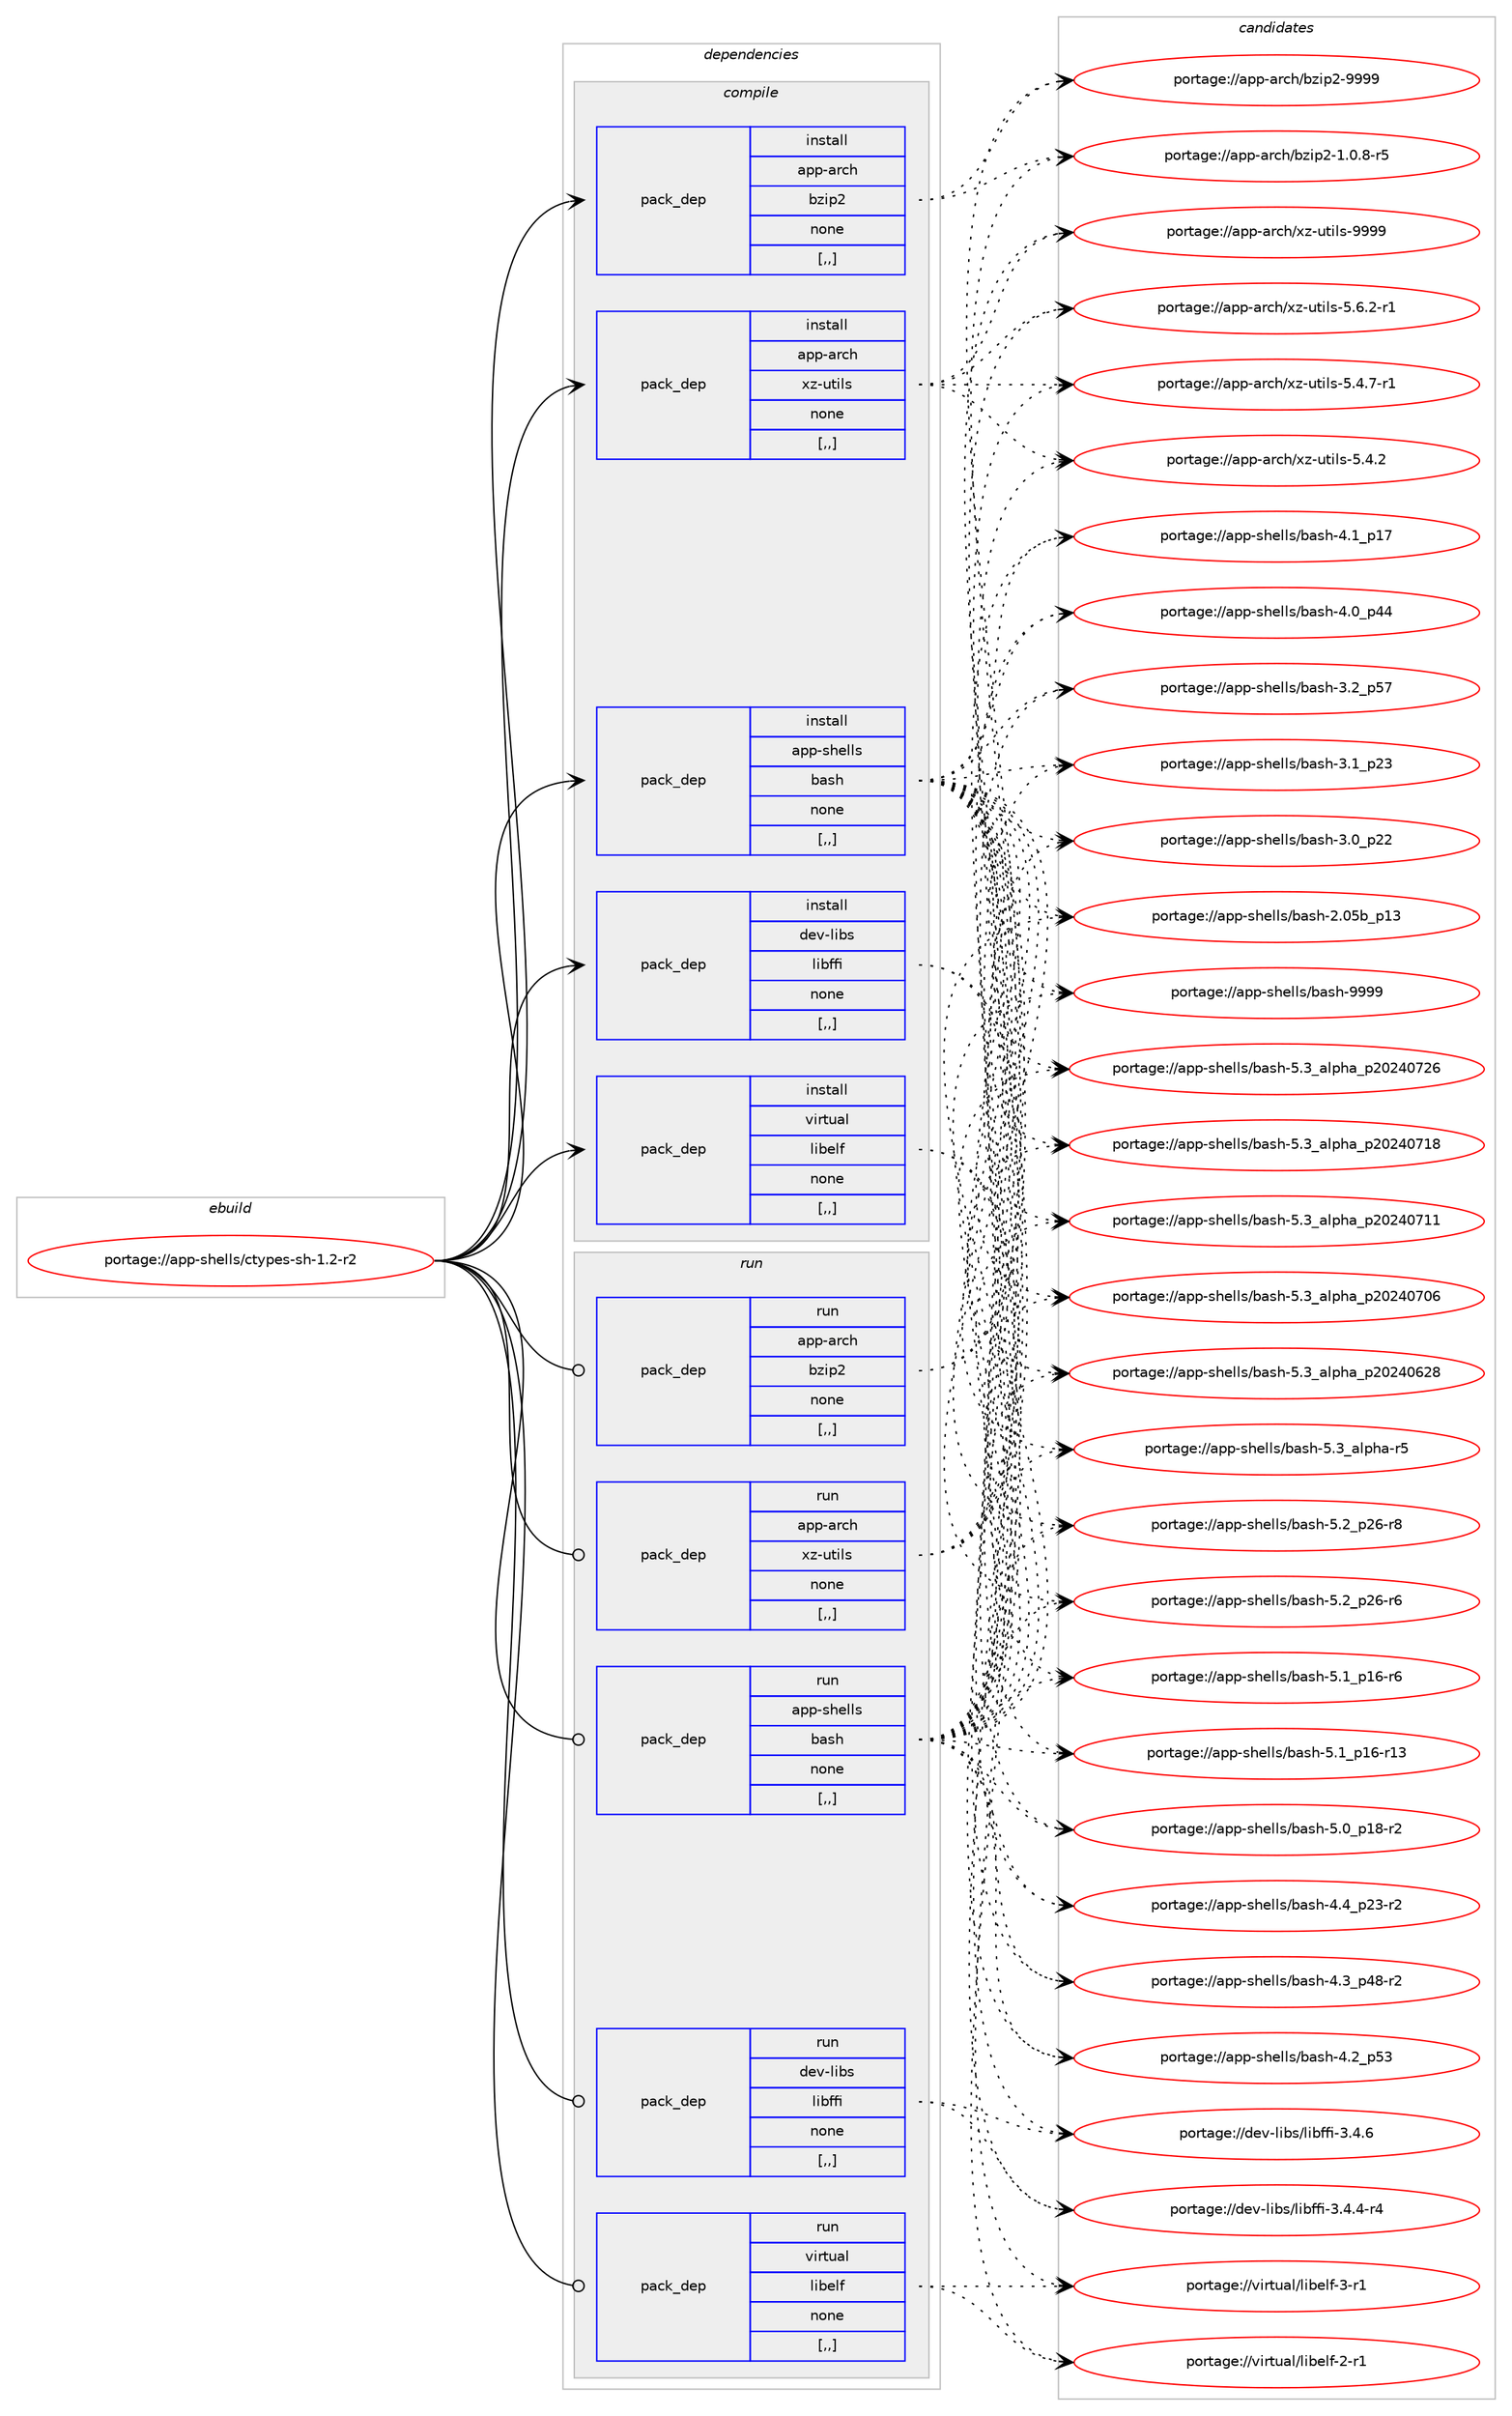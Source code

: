 digraph prolog {

# *************
# Graph options
# *************

newrank=true;
concentrate=true;
compound=true;
graph [rankdir=LR,fontname=Helvetica,fontsize=10,ranksep=1.5];#, ranksep=2.5, nodesep=0.2];
edge  [arrowhead=vee];
node  [fontname=Helvetica,fontsize=10];

# **********
# The ebuild
# **********

subgraph cluster_leftcol {
color=gray;
label=<<i>ebuild</i>>;
id [label="portage://app-shells/ctypes-sh-1.2-r2", color=red, width=4, href="../app-shells/ctypes-sh-1.2-r2.svg"];
}

# ****************
# The dependencies
# ****************

subgraph cluster_midcol {
color=gray;
label=<<i>dependencies</i>>;
subgraph cluster_compile {
fillcolor="#eeeeee";
style=filled;
label=<<i>compile</i>>;
subgraph pack37072 {
dependency52034 [label=<<TABLE BORDER="0" CELLBORDER="1" CELLSPACING="0" CELLPADDING="4" WIDTH="220"><TR><TD ROWSPAN="6" CELLPADDING="30">pack_dep</TD></TR><TR><TD WIDTH="110">install</TD></TR><TR><TD>app-arch</TD></TR><TR><TD>bzip2</TD></TR><TR><TD>none</TD></TR><TR><TD>[,,]</TD></TR></TABLE>>, shape=none, color=blue];
}
id:e -> dependency52034:w [weight=20,style="solid",arrowhead="vee"];
subgraph pack37073 {
dependency52035 [label=<<TABLE BORDER="0" CELLBORDER="1" CELLSPACING="0" CELLPADDING="4" WIDTH="220"><TR><TD ROWSPAN="6" CELLPADDING="30">pack_dep</TD></TR><TR><TD WIDTH="110">install</TD></TR><TR><TD>app-arch</TD></TR><TR><TD>xz-utils</TD></TR><TR><TD>none</TD></TR><TR><TD>[,,]</TD></TR></TABLE>>, shape=none, color=blue];
}
id:e -> dependency52035:w [weight=20,style="solid",arrowhead="vee"];
subgraph pack37074 {
dependency52036 [label=<<TABLE BORDER="0" CELLBORDER="1" CELLSPACING="0" CELLPADDING="4" WIDTH="220"><TR><TD ROWSPAN="6" CELLPADDING="30">pack_dep</TD></TR><TR><TD WIDTH="110">install</TD></TR><TR><TD>app-shells</TD></TR><TR><TD>bash</TD></TR><TR><TD>none</TD></TR><TR><TD>[,,]</TD></TR></TABLE>>, shape=none, color=blue];
}
id:e -> dependency52036:w [weight=20,style="solid",arrowhead="vee"];
subgraph pack37075 {
dependency52037 [label=<<TABLE BORDER="0" CELLBORDER="1" CELLSPACING="0" CELLPADDING="4" WIDTH="220"><TR><TD ROWSPAN="6" CELLPADDING="30">pack_dep</TD></TR><TR><TD WIDTH="110">install</TD></TR><TR><TD>dev-libs</TD></TR><TR><TD>libffi</TD></TR><TR><TD>none</TD></TR><TR><TD>[,,]</TD></TR></TABLE>>, shape=none, color=blue];
}
id:e -> dependency52037:w [weight=20,style="solid",arrowhead="vee"];
subgraph pack37076 {
dependency52038 [label=<<TABLE BORDER="0" CELLBORDER="1" CELLSPACING="0" CELLPADDING="4" WIDTH="220"><TR><TD ROWSPAN="6" CELLPADDING="30">pack_dep</TD></TR><TR><TD WIDTH="110">install</TD></TR><TR><TD>virtual</TD></TR><TR><TD>libelf</TD></TR><TR><TD>none</TD></TR><TR><TD>[,,]</TD></TR></TABLE>>, shape=none, color=blue];
}
id:e -> dependency52038:w [weight=20,style="solid",arrowhead="vee"];
}
subgraph cluster_compileandrun {
fillcolor="#eeeeee";
style=filled;
label=<<i>compile and run</i>>;
}
subgraph cluster_run {
fillcolor="#eeeeee";
style=filled;
label=<<i>run</i>>;
subgraph pack37077 {
dependency52039 [label=<<TABLE BORDER="0" CELLBORDER="1" CELLSPACING="0" CELLPADDING="4" WIDTH="220"><TR><TD ROWSPAN="6" CELLPADDING="30">pack_dep</TD></TR><TR><TD WIDTH="110">run</TD></TR><TR><TD>app-arch</TD></TR><TR><TD>bzip2</TD></TR><TR><TD>none</TD></TR><TR><TD>[,,]</TD></TR></TABLE>>, shape=none, color=blue];
}
id:e -> dependency52039:w [weight=20,style="solid",arrowhead="odot"];
subgraph pack37078 {
dependency52040 [label=<<TABLE BORDER="0" CELLBORDER="1" CELLSPACING="0" CELLPADDING="4" WIDTH="220"><TR><TD ROWSPAN="6" CELLPADDING="30">pack_dep</TD></TR><TR><TD WIDTH="110">run</TD></TR><TR><TD>app-arch</TD></TR><TR><TD>xz-utils</TD></TR><TR><TD>none</TD></TR><TR><TD>[,,]</TD></TR></TABLE>>, shape=none, color=blue];
}
id:e -> dependency52040:w [weight=20,style="solid",arrowhead="odot"];
subgraph pack37079 {
dependency52041 [label=<<TABLE BORDER="0" CELLBORDER="1" CELLSPACING="0" CELLPADDING="4" WIDTH="220"><TR><TD ROWSPAN="6" CELLPADDING="30">pack_dep</TD></TR><TR><TD WIDTH="110">run</TD></TR><TR><TD>app-shells</TD></TR><TR><TD>bash</TD></TR><TR><TD>none</TD></TR><TR><TD>[,,]</TD></TR></TABLE>>, shape=none, color=blue];
}
id:e -> dependency52041:w [weight=20,style="solid",arrowhead="odot"];
subgraph pack37080 {
dependency52042 [label=<<TABLE BORDER="0" CELLBORDER="1" CELLSPACING="0" CELLPADDING="4" WIDTH="220"><TR><TD ROWSPAN="6" CELLPADDING="30">pack_dep</TD></TR><TR><TD WIDTH="110">run</TD></TR><TR><TD>dev-libs</TD></TR><TR><TD>libffi</TD></TR><TR><TD>none</TD></TR><TR><TD>[,,]</TD></TR></TABLE>>, shape=none, color=blue];
}
id:e -> dependency52042:w [weight=20,style="solid",arrowhead="odot"];
subgraph pack37081 {
dependency52043 [label=<<TABLE BORDER="0" CELLBORDER="1" CELLSPACING="0" CELLPADDING="4" WIDTH="220"><TR><TD ROWSPAN="6" CELLPADDING="30">pack_dep</TD></TR><TR><TD WIDTH="110">run</TD></TR><TR><TD>virtual</TD></TR><TR><TD>libelf</TD></TR><TR><TD>none</TD></TR><TR><TD>[,,]</TD></TR></TABLE>>, shape=none, color=blue];
}
id:e -> dependency52043:w [weight=20,style="solid",arrowhead="odot"];
}
}

# **************
# The candidates
# **************

subgraph cluster_choices {
rank=same;
color=gray;
label=<<i>candidates</i>>;

subgraph choice37072 {
color=black;
nodesep=1;
choice971121124597114991044798122105112504557575757 [label="portage://app-arch/bzip2-9999", color=red, width=4,href="../app-arch/bzip2-9999.svg"];
choice971121124597114991044798122105112504549464846564511453 [label="portage://app-arch/bzip2-1.0.8-r5", color=red, width=4,href="../app-arch/bzip2-1.0.8-r5.svg"];
dependency52034:e -> choice971121124597114991044798122105112504557575757:w [style=dotted,weight="100"];
dependency52034:e -> choice971121124597114991044798122105112504549464846564511453:w [style=dotted,weight="100"];
}
subgraph choice37073 {
color=black;
nodesep=1;
choice9711211245971149910447120122451171161051081154557575757 [label="portage://app-arch/xz-utils-9999", color=red, width=4,href="../app-arch/xz-utils-9999.svg"];
choice9711211245971149910447120122451171161051081154553465446504511449 [label="portage://app-arch/xz-utils-5.6.2-r1", color=red, width=4,href="../app-arch/xz-utils-5.6.2-r1.svg"];
choice9711211245971149910447120122451171161051081154553465246554511449 [label="portage://app-arch/xz-utils-5.4.7-r1", color=red, width=4,href="../app-arch/xz-utils-5.4.7-r1.svg"];
choice971121124597114991044712012245117116105108115455346524650 [label="portage://app-arch/xz-utils-5.4.2", color=red, width=4,href="../app-arch/xz-utils-5.4.2.svg"];
dependency52035:e -> choice9711211245971149910447120122451171161051081154557575757:w [style=dotted,weight="100"];
dependency52035:e -> choice9711211245971149910447120122451171161051081154553465446504511449:w [style=dotted,weight="100"];
dependency52035:e -> choice9711211245971149910447120122451171161051081154553465246554511449:w [style=dotted,weight="100"];
dependency52035:e -> choice971121124597114991044712012245117116105108115455346524650:w [style=dotted,weight="100"];
}
subgraph choice37074 {
color=black;
nodesep=1;
choice97112112451151041011081081154798971151044557575757 [label="portage://app-shells/bash-9999", color=red, width=4,href="../app-shells/bash-9999.svg"];
choice971121124511510410110810811547989711510445534651959710811210497951125048505248555054 [label="portage://app-shells/bash-5.3_alpha_p20240726", color=red, width=4,href="../app-shells/bash-5.3_alpha_p20240726.svg"];
choice971121124511510410110810811547989711510445534651959710811210497951125048505248554956 [label="portage://app-shells/bash-5.3_alpha_p20240718", color=red, width=4,href="../app-shells/bash-5.3_alpha_p20240718.svg"];
choice971121124511510410110810811547989711510445534651959710811210497951125048505248554949 [label="portage://app-shells/bash-5.3_alpha_p20240711", color=red, width=4,href="../app-shells/bash-5.3_alpha_p20240711.svg"];
choice971121124511510410110810811547989711510445534651959710811210497951125048505248554854 [label="portage://app-shells/bash-5.3_alpha_p20240706", color=red, width=4,href="../app-shells/bash-5.3_alpha_p20240706.svg"];
choice971121124511510410110810811547989711510445534651959710811210497951125048505248545056 [label="portage://app-shells/bash-5.3_alpha_p20240628", color=red, width=4,href="../app-shells/bash-5.3_alpha_p20240628.svg"];
choice9711211245115104101108108115479897115104455346519597108112104974511453 [label="portage://app-shells/bash-5.3_alpha-r5", color=red, width=4,href="../app-shells/bash-5.3_alpha-r5.svg"];
choice9711211245115104101108108115479897115104455346509511250544511456 [label="portage://app-shells/bash-5.2_p26-r8", color=red, width=4,href="../app-shells/bash-5.2_p26-r8.svg"];
choice9711211245115104101108108115479897115104455346509511250544511454 [label="portage://app-shells/bash-5.2_p26-r6", color=red, width=4,href="../app-shells/bash-5.2_p26-r6.svg"];
choice9711211245115104101108108115479897115104455346499511249544511454 [label="portage://app-shells/bash-5.1_p16-r6", color=red, width=4,href="../app-shells/bash-5.1_p16-r6.svg"];
choice971121124511510410110810811547989711510445534649951124954451144951 [label="portage://app-shells/bash-5.1_p16-r13", color=red, width=4,href="../app-shells/bash-5.1_p16-r13.svg"];
choice9711211245115104101108108115479897115104455346489511249564511450 [label="portage://app-shells/bash-5.0_p18-r2", color=red, width=4,href="../app-shells/bash-5.0_p18-r2.svg"];
choice9711211245115104101108108115479897115104455246529511250514511450 [label="portage://app-shells/bash-4.4_p23-r2", color=red, width=4,href="../app-shells/bash-4.4_p23-r2.svg"];
choice9711211245115104101108108115479897115104455246519511252564511450 [label="portage://app-shells/bash-4.3_p48-r2", color=red, width=4,href="../app-shells/bash-4.3_p48-r2.svg"];
choice971121124511510410110810811547989711510445524650951125351 [label="portage://app-shells/bash-4.2_p53", color=red, width=4,href="../app-shells/bash-4.2_p53.svg"];
choice971121124511510410110810811547989711510445524649951124955 [label="portage://app-shells/bash-4.1_p17", color=red, width=4,href="../app-shells/bash-4.1_p17.svg"];
choice971121124511510410110810811547989711510445524648951125252 [label="portage://app-shells/bash-4.0_p44", color=red, width=4,href="../app-shells/bash-4.0_p44.svg"];
choice971121124511510410110810811547989711510445514650951125355 [label="portage://app-shells/bash-3.2_p57", color=red, width=4,href="../app-shells/bash-3.2_p57.svg"];
choice971121124511510410110810811547989711510445514649951125051 [label="portage://app-shells/bash-3.1_p23", color=red, width=4,href="../app-shells/bash-3.1_p23.svg"];
choice971121124511510410110810811547989711510445514648951125050 [label="portage://app-shells/bash-3.0_p22", color=red, width=4,href="../app-shells/bash-3.0_p22.svg"];
choice9711211245115104101108108115479897115104455046485398951124951 [label="portage://app-shells/bash-2.05b_p13", color=red, width=4,href="../app-shells/bash-2.05b_p13.svg"];
dependency52036:e -> choice97112112451151041011081081154798971151044557575757:w [style=dotted,weight="100"];
dependency52036:e -> choice971121124511510410110810811547989711510445534651959710811210497951125048505248555054:w [style=dotted,weight="100"];
dependency52036:e -> choice971121124511510410110810811547989711510445534651959710811210497951125048505248554956:w [style=dotted,weight="100"];
dependency52036:e -> choice971121124511510410110810811547989711510445534651959710811210497951125048505248554949:w [style=dotted,weight="100"];
dependency52036:e -> choice971121124511510410110810811547989711510445534651959710811210497951125048505248554854:w [style=dotted,weight="100"];
dependency52036:e -> choice971121124511510410110810811547989711510445534651959710811210497951125048505248545056:w [style=dotted,weight="100"];
dependency52036:e -> choice9711211245115104101108108115479897115104455346519597108112104974511453:w [style=dotted,weight="100"];
dependency52036:e -> choice9711211245115104101108108115479897115104455346509511250544511456:w [style=dotted,weight="100"];
dependency52036:e -> choice9711211245115104101108108115479897115104455346509511250544511454:w [style=dotted,weight="100"];
dependency52036:e -> choice9711211245115104101108108115479897115104455346499511249544511454:w [style=dotted,weight="100"];
dependency52036:e -> choice971121124511510410110810811547989711510445534649951124954451144951:w [style=dotted,weight="100"];
dependency52036:e -> choice9711211245115104101108108115479897115104455346489511249564511450:w [style=dotted,weight="100"];
dependency52036:e -> choice9711211245115104101108108115479897115104455246529511250514511450:w [style=dotted,weight="100"];
dependency52036:e -> choice9711211245115104101108108115479897115104455246519511252564511450:w [style=dotted,weight="100"];
dependency52036:e -> choice971121124511510410110810811547989711510445524650951125351:w [style=dotted,weight="100"];
dependency52036:e -> choice971121124511510410110810811547989711510445524649951124955:w [style=dotted,weight="100"];
dependency52036:e -> choice971121124511510410110810811547989711510445524648951125252:w [style=dotted,weight="100"];
dependency52036:e -> choice971121124511510410110810811547989711510445514650951125355:w [style=dotted,weight="100"];
dependency52036:e -> choice971121124511510410110810811547989711510445514649951125051:w [style=dotted,weight="100"];
dependency52036:e -> choice971121124511510410110810811547989711510445514648951125050:w [style=dotted,weight="100"];
dependency52036:e -> choice9711211245115104101108108115479897115104455046485398951124951:w [style=dotted,weight="100"];
}
subgraph choice37075 {
color=black;
nodesep=1;
choice10010111845108105981154710810598102102105455146524654 [label="portage://dev-libs/libffi-3.4.6", color=red, width=4,href="../dev-libs/libffi-3.4.6.svg"];
choice100101118451081059811547108105981021021054551465246524511452 [label="portage://dev-libs/libffi-3.4.4-r4", color=red, width=4,href="../dev-libs/libffi-3.4.4-r4.svg"];
dependency52037:e -> choice10010111845108105981154710810598102102105455146524654:w [style=dotted,weight="100"];
dependency52037:e -> choice100101118451081059811547108105981021021054551465246524511452:w [style=dotted,weight="100"];
}
subgraph choice37076 {
color=black;
nodesep=1;
choice11810511411611797108471081059810110810245514511449 [label="portage://virtual/libelf-3-r1", color=red, width=4,href="../virtual/libelf-3-r1.svg"];
choice11810511411611797108471081059810110810245504511449 [label="portage://virtual/libelf-2-r1", color=red, width=4,href="../virtual/libelf-2-r1.svg"];
dependency52038:e -> choice11810511411611797108471081059810110810245514511449:w [style=dotted,weight="100"];
dependency52038:e -> choice11810511411611797108471081059810110810245504511449:w [style=dotted,weight="100"];
}
subgraph choice37077 {
color=black;
nodesep=1;
choice971121124597114991044798122105112504557575757 [label="portage://app-arch/bzip2-9999", color=red, width=4,href="../app-arch/bzip2-9999.svg"];
choice971121124597114991044798122105112504549464846564511453 [label="portage://app-arch/bzip2-1.0.8-r5", color=red, width=4,href="../app-arch/bzip2-1.0.8-r5.svg"];
dependency52039:e -> choice971121124597114991044798122105112504557575757:w [style=dotted,weight="100"];
dependency52039:e -> choice971121124597114991044798122105112504549464846564511453:w [style=dotted,weight="100"];
}
subgraph choice37078 {
color=black;
nodesep=1;
choice9711211245971149910447120122451171161051081154557575757 [label="portage://app-arch/xz-utils-9999", color=red, width=4,href="../app-arch/xz-utils-9999.svg"];
choice9711211245971149910447120122451171161051081154553465446504511449 [label="portage://app-arch/xz-utils-5.6.2-r1", color=red, width=4,href="../app-arch/xz-utils-5.6.2-r1.svg"];
choice9711211245971149910447120122451171161051081154553465246554511449 [label="portage://app-arch/xz-utils-5.4.7-r1", color=red, width=4,href="../app-arch/xz-utils-5.4.7-r1.svg"];
choice971121124597114991044712012245117116105108115455346524650 [label="portage://app-arch/xz-utils-5.4.2", color=red, width=4,href="../app-arch/xz-utils-5.4.2.svg"];
dependency52040:e -> choice9711211245971149910447120122451171161051081154557575757:w [style=dotted,weight="100"];
dependency52040:e -> choice9711211245971149910447120122451171161051081154553465446504511449:w [style=dotted,weight="100"];
dependency52040:e -> choice9711211245971149910447120122451171161051081154553465246554511449:w [style=dotted,weight="100"];
dependency52040:e -> choice971121124597114991044712012245117116105108115455346524650:w [style=dotted,weight="100"];
}
subgraph choice37079 {
color=black;
nodesep=1;
choice97112112451151041011081081154798971151044557575757 [label="portage://app-shells/bash-9999", color=red, width=4,href="../app-shells/bash-9999.svg"];
choice971121124511510410110810811547989711510445534651959710811210497951125048505248555054 [label="portage://app-shells/bash-5.3_alpha_p20240726", color=red, width=4,href="../app-shells/bash-5.3_alpha_p20240726.svg"];
choice971121124511510410110810811547989711510445534651959710811210497951125048505248554956 [label="portage://app-shells/bash-5.3_alpha_p20240718", color=red, width=4,href="../app-shells/bash-5.3_alpha_p20240718.svg"];
choice971121124511510410110810811547989711510445534651959710811210497951125048505248554949 [label="portage://app-shells/bash-5.3_alpha_p20240711", color=red, width=4,href="../app-shells/bash-5.3_alpha_p20240711.svg"];
choice971121124511510410110810811547989711510445534651959710811210497951125048505248554854 [label="portage://app-shells/bash-5.3_alpha_p20240706", color=red, width=4,href="../app-shells/bash-5.3_alpha_p20240706.svg"];
choice971121124511510410110810811547989711510445534651959710811210497951125048505248545056 [label="portage://app-shells/bash-5.3_alpha_p20240628", color=red, width=4,href="../app-shells/bash-5.3_alpha_p20240628.svg"];
choice9711211245115104101108108115479897115104455346519597108112104974511453 [label="portage://app-shells/bash-5.3_alpha-r5", color=red, width=4,href="../app-shells/bash-5.3_alpha-r5.svg"];
choice9711211245115104101108108115479897115104455346509511250544511456 [label="portage://app-shells/bash-5.2_p26-r8", color=red, width=4,href="../app-shells/bash-5.2_p26-r8.svg"];
choice9711211245115104101108108115479897115104455346509511250544511454 [label="portage://app-shells/bash-5.2_p26-r6", color=red, width=4,href="../app-shells/bash-5.2_p26-r6.svg"];
choice9711211245115104101108108115479897115104455346499511249544511454 [label="portage://app-shells/bash-5.1_p16-r6", color=red, width=4,href="../app-shells/bash-5.1_p16-r6.svg"];
choice971121124511510410110810811547989711510445534649951124954451144951 [label="portage://app-shells/bash-5.1_p16-r13", color=red, width=4,href="../app-shells/bash-5.1_p16-r13.svg"];
choice9711211245115104101108108115479897115104455346489511249564511450 [label="portage://app-shells/bash-5.0_p18-r2", color=red, width=4,href="../app-shells/bash-5.0_p18-r2.svg"];
choice9711211245115104101108108115479897115104455246529511250514511450 [label="portage://app-shells/bash-4.4_p23-r2", color=red, width=4,href="../app-shells/bash-4.4_p23-r2.svg"];
choice9711211245115104101108108115479897115104455246519511252564511450 [label="portage://app-shells/bash-4.3_p48-r2", color=red, width=4,href="../app-shells/bash-4.3_p48-r2.svg"];
choice971121124511510410110810811547989711510445524650951125351 [label="portage://app-shells/bash-4.2_p53", color=red, width=4,href="../app-shells/bash-4.2_p53.svg"];
choice971121124511510410110810811547989711510445524649951124955 [label="portage://app-shells/bash-4.1_p17", color=red, width=4,href="../app-shells/bash-4.1_p17.svg"];
choice971121124511510410110810811547989711510445524648951125252 [label="portage://app-shells/bash-4.0_p44", color=red, width=4,href="../app-shells/bash-4.0_p44.svg"];
choice971121124511510410110810811547989711510445514650951125355 [label="portage://app-shells/bash-3.2_p57", color=red, width=4,href="../app-shells/bash-3.2_p57.svg"];
choice971121124511510410110810811547989711510445514649951125051 [label="portage://app-shells/bash-3.1_p23", color=red, width=4,href="../app-shells/bash-3.1_p23.svg"];
choice971121124511510410110810811547989711510445514648951125050 [label="portage://app-shells/bash-3.0_p22", color=red, width=4,href="../app-shells/bash-3.0_p22.svg"];
choice9711211245115104101108108115479897115104455046485398951124951 [label="portage://app-shells/bash-2.05b_p13", color=red, width=4,href="../app-shells/bash-2.05b_p13.svg"];
dependency52041:e -> choice97112112451151041011081081154798971151044557575757:w [style=dotted,weight="100"];
dependency52041:e -> choice971121124511510410110810811547989711510445534651959710811210497951125048505248555054:w [style=dotted,weight="100"];
dependency52041:e -> choice971121124511510410110810811547989711510445534651959710811210497951125048505248554956:w [style=dotted,weight="100"];
dependency52041:e -> choice971121124511510410110810811547989711510445534651959710811210497951125048505248554949:w [style=dotted,weight="100"];
dependency52041:e -> choice971121124511510410110810811547989711510445534651959710811210497951125048505248554854:w [style=dotted,weight="100"];
dependency52041:e -> choice971121124511510410110810811547989711510445534651959710811210497951125048505248545056:w [style=dotted,weight="100"];
dependency52041:e -> choice9711211245115104101108108115479897115104455346519597108112104974511453:w [style=dotted,weight="100"];
dependency52041:e -> choice9711211245115104101108108115479897115104455346509511250544511456:w [style=dotted,weight="100"];
dependency52041:e -> choice9711211245115104101108108115479897115104455346509511250544511454:w [style=dotted,weight="100"];
dependency52041:e -> choice9711211245115104101108108115479897115104455346499511249544511454:w [style=dotted,weight="100"];
dependency52041:e -> choice971121124511510410110810811547989711510445534649951124954451144951:w [style=dotted,weight="100"];
dependency52041:e -> choice9711211245115104101108108115479897115104455346489511249564511450:w [style=dotted,weight="100"];
dependency52041:e -> choice9711211245115104101108108115479897115104455246529511250514511450:w [style=dotted,weight="100"];
dependency52041:e -> choice9711211245115104101108108115479897115104455246519511252564511450:w [style=dotted,weight="100"];
dependency52041:e -> choice971121124511510410110810811547989711510445524650951125351:w [style=dotted,weight="100"];
dependency52041:e -> choice971121124511510410110810811547989711510445524649951124955:w [style=dotted,weight="100"];
dependency52041:e -> choice971121124511510410110810811547989711510445524648951125252:w [style=dotted,weight="100"];
dependency52041:e -> choice971121124511510410110810811547989711510445514650951125355:w [style=dotted,weight="100"];
dependency52041:e -> choice971121124511510410110810811547989711510445514649951125051:w [style=dotted,weight="100"];
dependency52041:e -> choice971121124511510410110810811547989711510445514648951125050:w [style=dotted,weight="100"];
dependency52041:e -> choice9711211245115104101108108115479897115104455046485398951124951:w [style=dotted,weight="100"];
}
subgraph choice37080 {
color=black;
nodesep=1;
choice10010111845108105981154710810598102102105455146524654 [label="portage://dev-libs/libffi-3.4.6", color=red, width=4,href="../dev-libs/libffi-3.4.6.svg"];
choice100101118451081059811547108105981021021054551465246524511452 [label="portage://dev-libs/libffi-3.4.4-r4", color=red, width=4,href="../dev-libs/libffi-3.4.4-r4.svg"];
dependency52042:e -> choice10010111845108105981154710810598102102105455146524654:w [style=dotted,weight="100"];
dependency52042:e -> choice100101118451081059811547108105981021021054551465246524511452:w [style=dotted,weight="100"];
}
subgraph choice37081 {
color=black;
nodesep=1;
choice11810511411611797108471081059810110810245514511449 [label="portage://virtual/libelf-3-r1", color=red, width=4,href="../virtual/libelf-3-r1.svg"];
choice11810511411611797108471081059810110810245504511449 [label="portage://virtual/libelf-2-r1", color=red, width=4,href="../virtual/libelf-2-r1.svg"];
dependency52043:e -> choice11810511411611797108471081059810110810245514511449:w [style=dotted,weight="100"];
dependency52043:e -> choice11810511411611797108471081059810110810245504511449:w [style=dotted,weight="100"];
}
}

}
